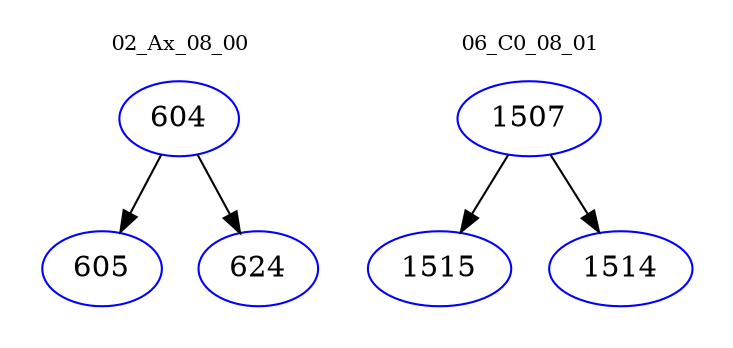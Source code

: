 digraph{
subgraph cluster_0 {
color = white
label = "02_Ax_08_00";
fontsize=10;
T0_604 [label="604", color="blue"]
T0_604 -> T0_605 [color="black"]
T0_605 [label="605", color="blue"]
T0_604 -> T0_624 [color="black"]
T0_624 [label="624", color="blue"]
}
subgraph cluster_1 {
color = white
label = "06_C0_08_01";
fontsize=10;
T1_1507 [label="1507", color="blue"]
T1_1507 -> T1_1515 [color="black"]
T1_1515 [label="1515", color="blue"]
T1_1507 -> T1_1514 [color="black"]
T1_1514 [label="1514", color="blue"]
}
}
